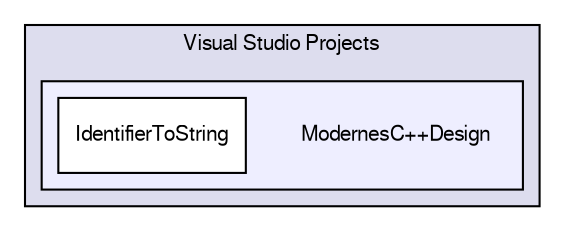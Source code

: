 digraph G {
  bgcolor=transparent;
  compound=true
  node [ fontsize=10, fontname="FreeSans"];
  edge [ labelfontsize=9, labelfontname="FreeSans"];
  subgraph clusterdir_9412ccb6ad0db94325df3babd40f0b05 {
    graph [ bgcolor="#ddddee", pencolor="black", label="Visual Studio Projects" fontname="FreeSans", fontsize=10, URL="dir_9412ccb6ad0db94325df3babd40f0b05.html"]
  subgraph clusterdir_8172b88da10921893f9da2c0175744d4 {
    graph [ bgcolor="#eeeeff", pencolor="black", label="" URL="dir_8172b88da10921893f9da2c0175744d4.html"];
    dir_8172b88da10921893f9da2c0175744d4 [shape=plaintext label="ModernesC++Design"];
    dir_7686d9ee632e7097bc58de5e00f53ab0 [shape=box label="IdentifierToString" color="black" fillcolor="white" style="filled" URL="dir_7686d9ee632e7097bc58de5e00f53ab0.html"];
  }
  }
}
